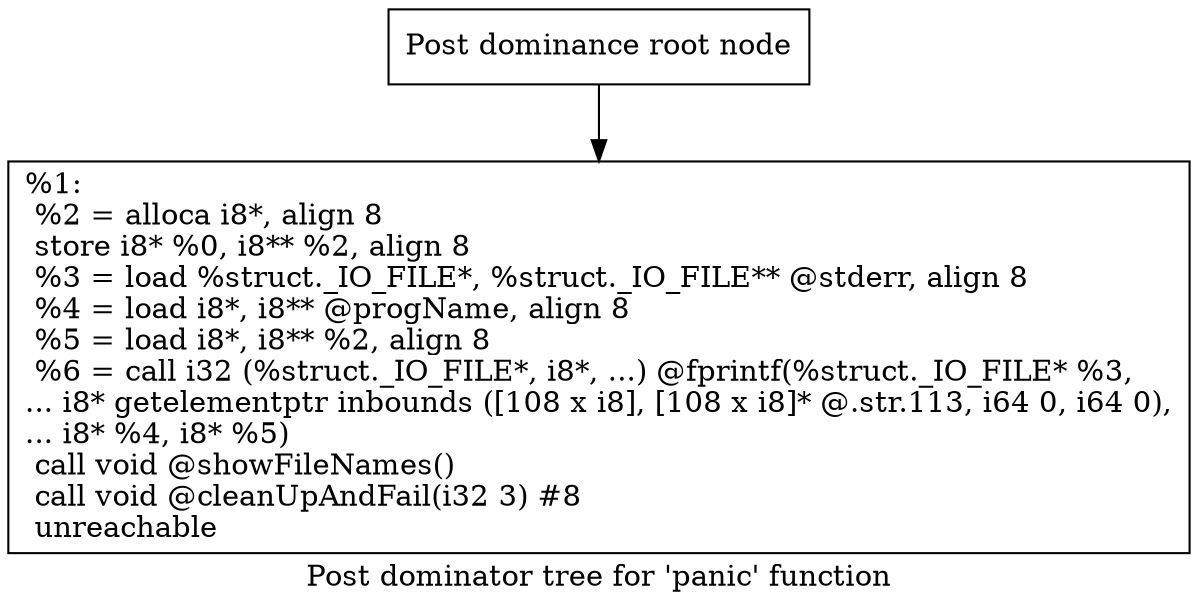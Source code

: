 digraph "Post dominator tree for 'panic' function" {
	label="Post dominator tree for 'panic' function";

	Node0x16245c0 [shape=record,label="{Post dominance root node}"];
	Node0x16245c0 -> Node0x161bc70;
	Node0x161bc70 [shape=record,label="{%1:\l  %2 = alloca i8*, align 8\l  store i8* %0, i8** %2, align 8\l  %3 = load %struct._IO_FILE*, %struct._IO_FILE** @stderr, align 8\l  %4 = load i8*, i8** @progName, align 8\l  %5 = load i8*, i8** %2, align 8\l  %6 = call i32 (%struct._IO_FILE*, i8*, ...) @fprintf(%struct._IO_FILE* %3,\l... i8* getelementptr inbounds ([108 x i8], [108 x i8]* @.str.113, i64 0, i64 0),\l... i8* %4, i8* %5)\l  call void @showFileNames()\l  call void @cleanUpAndFail(i32 3) #8\l  unreachable\l}"];
}

